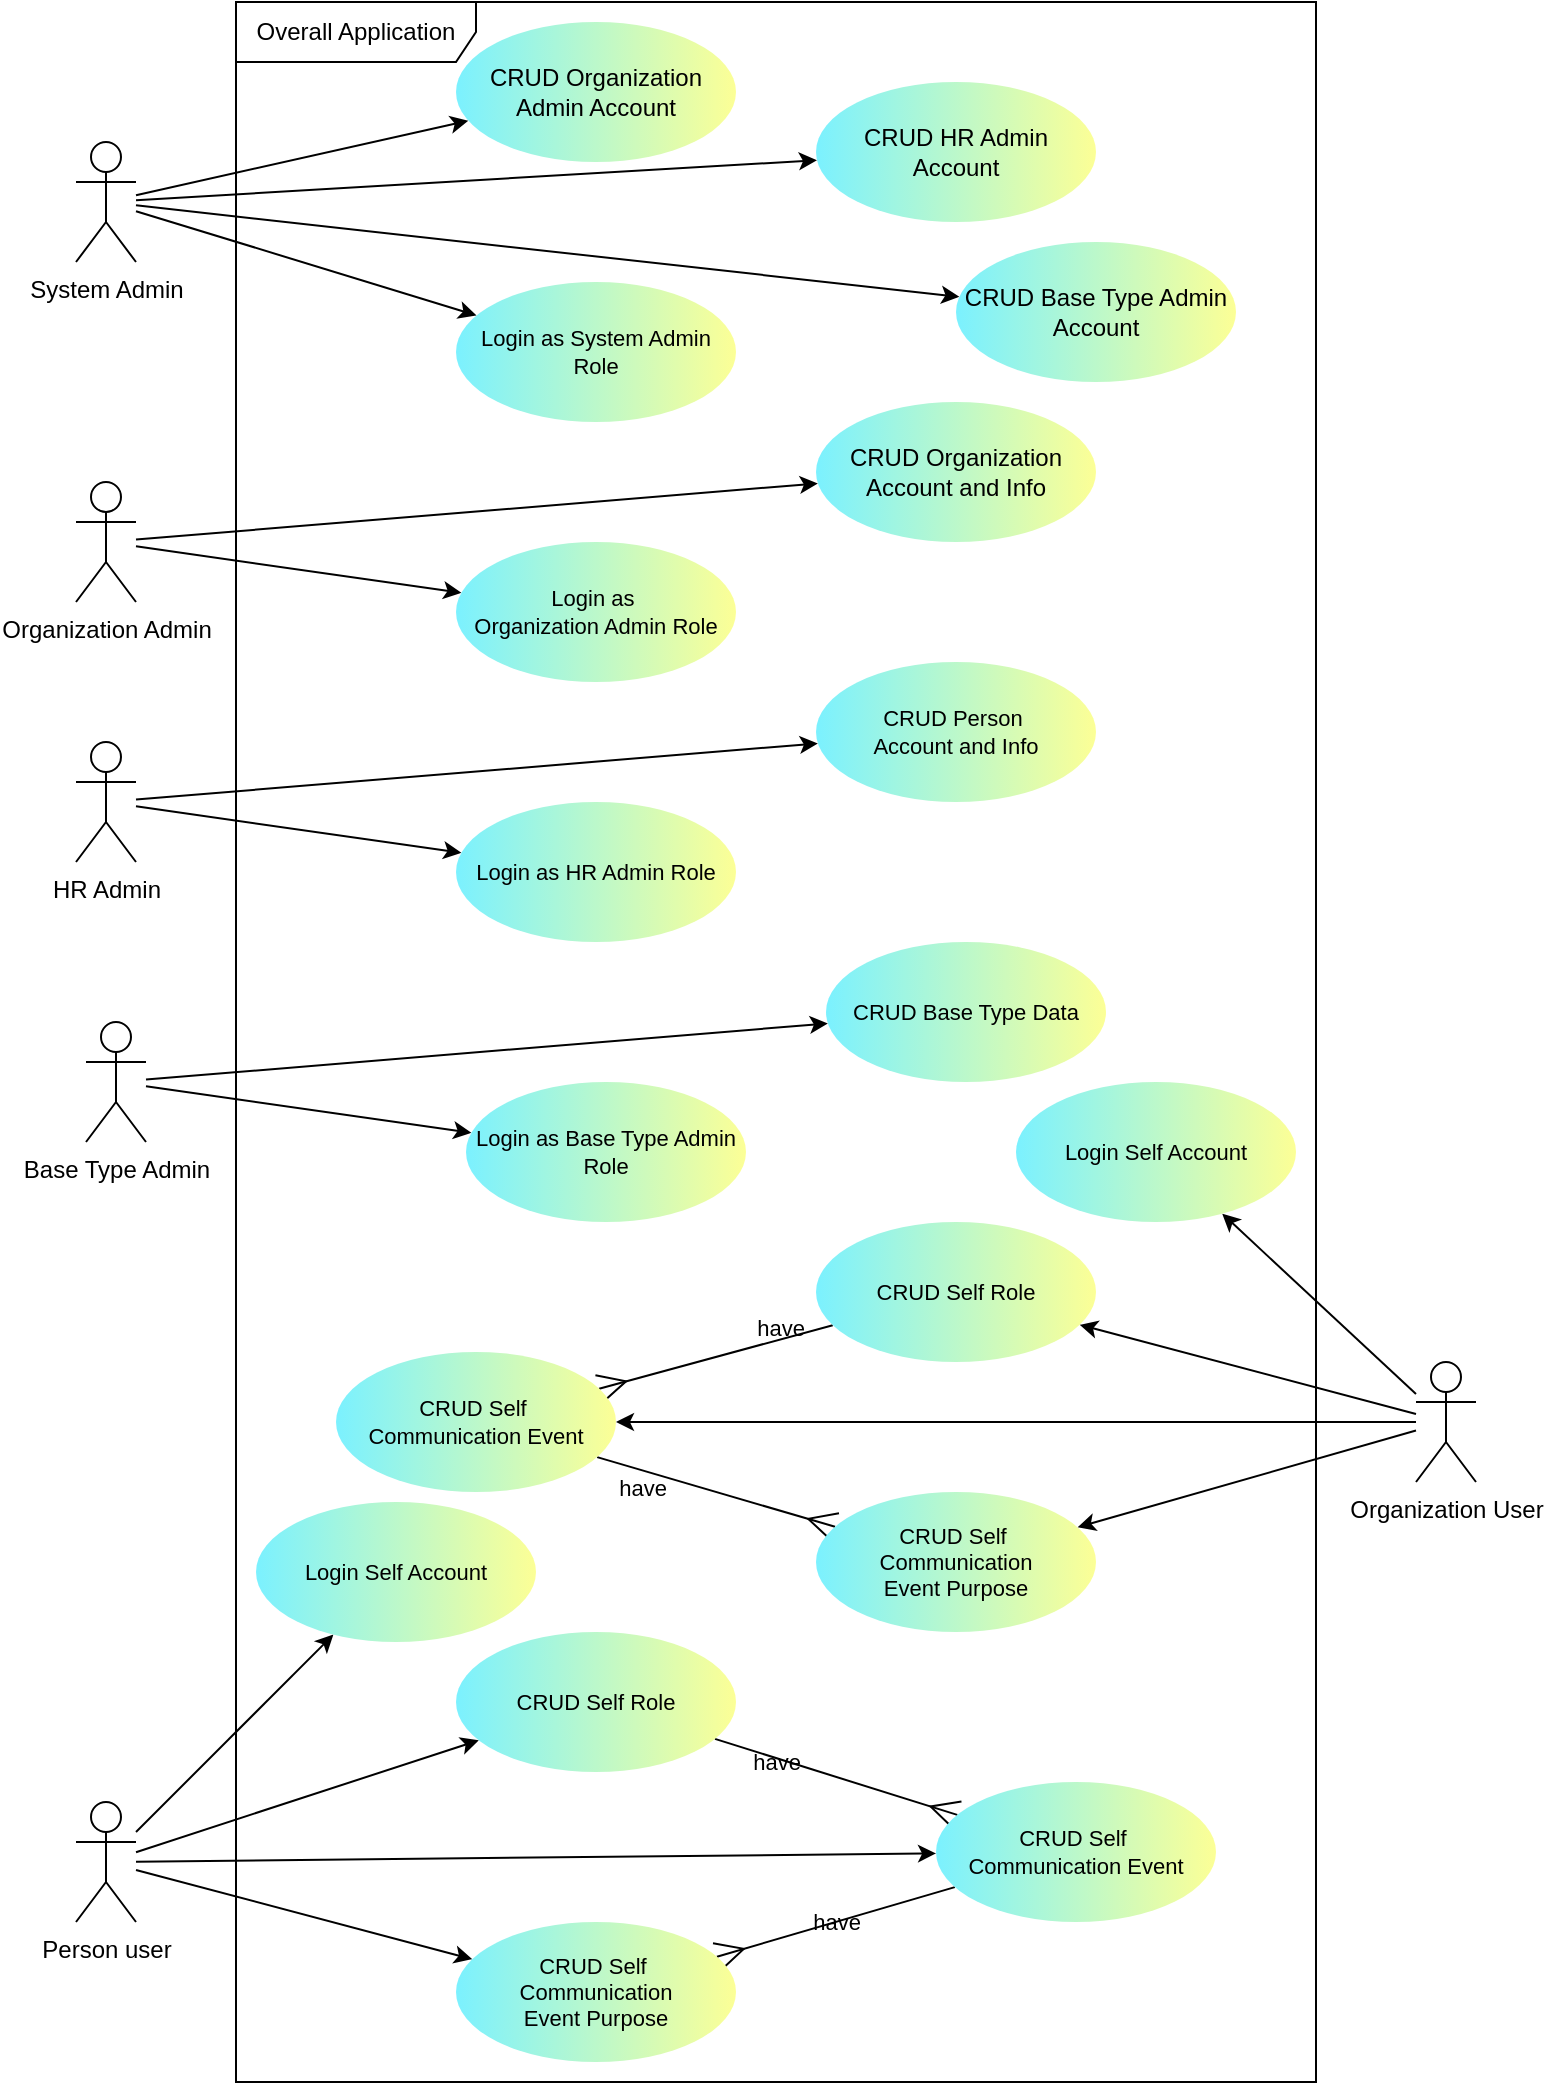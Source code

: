 <mxfile version="28.0.6">
  <diagram name="1 overall" id="DF3_1e9tmmYLWRm8exy_">
    <mxGraphModel dx="1042" dy="626" grid="1" gridSize="10" guides="1" tooltips="1" connect="1" arrows="1" fold="1" page="1" pageScale="1" pageWidth="827" pageHeight="1169" math="0" shadow="0">
      <root>
        <mxCell id="0" />
        <mxCell id="1" parent="0" />
        <mxCell id="d8xvdP2riUg8wV2HLTiP-3" value="Overall Application" style="shape=umlFrame;whiteSpace=wrap;html=1;pointerEvents=0;width=120;height=30;labelBackgroundColor=none;" parent="1" vertex="1">
          <mxGeometry x="130" y="20" width="540" height="1040" as="geometry" />
        </mxCell>
        <mxCell id="d8xvdP2riUg8wV2HLTiP-12" style="rounded=0;orthogonalLoop=1;jettySize=auto;html=1;labelBackgroundColor=none;fontColor=default;" parent="1" source="d8xvdP2riUg8wV2HLTiP-4" target="d8xvdP2riUg8wV2HLTiP-9" edge="1">
          <mxGeometry relative="1" as="geometry" />
        </mxCell>
        <mxCell id="d8xvdP2riUg8wV2HLTiP-13" style="edgeStyle=none;shape=connector;rounded=0;orthogonalLoop=1;jettySize=auto;html=1;align=center;verticalAlign=middle;fontFamily=Helvetica;fontSize=11;fontColor=default;labelBackgroundColor=none;endArrow=classic;" parent="1" source="d8xvdP2riUg8wV2HLTiP-4" target="d8xvdP2riUg8wV2HLTiP-10" edge="1">
          <mxGeometry relative="1" as="geometry" />
        </mxCell>
        <mxCell id="d8xvdP2riUg8wV2HLTiP-16" style="edgeStyle=none;shape=connector;rounded=0;orthogonalLoop=1;jettySize=auto;html=1;align=center;verticalAlign=middle;fontFamily=Helvetica;fontSize=11;fontColor=default;labelBackgroundColor=none;endArrow=classic;" parent="1" source="d8xvdP2riUg8wV2HLTiP-4" target="d8xvdP2riUg8wV2HLTiP-15" edge="1">
          <mxGeometry relative="1" as="geometry" />
        </mxCell>
        <mxCell id="n1kEqeV-wWVZ8ENbmuxO-5" style="rounded=0;orthogonalLoop=1;jettySize=auto;html=1;" parent="1" source="d8xvdP2riUg8wV2HLTiP-4" target="n1kEqeV-wWVZ8ENbmuxO-4" edge="1">
          <mxGeometry relative="1" as="geometry" />
        </mxCell>
        <mxCell id="d8xvdP2riUg8wV2HLTiP-4" value="System Admin" style="shape=umlActor;verticalLabelPosition=bottom;verticalAlign=top;html=1;labelBackgroundColor=none;" parent="1" vertex="1">
          <mxGeometry x="50" y="90" width="30" height="60" as="geometry" />
        </mxCell>
        <mxCell id="d8xvdP2riUg8wV2HLTiP-18" style="edgeStyle=none;shape=connector;rounded=0;orthogonalLoop=1;jettySize=auto;html=1;align=center;verticalAlign=middle;fontFamily=Helvetica;fontSize=11;fontColor=default;labelBackgroundColor=none;endArrow=classic;" parent="1" source="d8xvdP2riUg8wV2HLTiP-5" target="d8xvdP2riUg8wV2HLTiP-11" edge="1">
          <mxGeometry relative="1" as="geometry" />
        </mxCell>
        <mxCell id="d8xvdP2riUg8wV2HLTiP-19" style="edgeStyle=none;shape=connector;rounded=0;orthogonalLoop=1;jettySize=auto;html=1;align=center;verticalAlign=middle;fontFamily=Helvetica;fontSize=11;fontColor=default;labelBackgroundColor=none;endArrow=classic;" parent="1" source="d8xvdP2riUg8wV2HLTiP-5" target="d8xvdP2riUg8wV2HLTiP-17" edge="1">
          <mxGeometry relative="1" as="geometry" />
        </mxCell>
        <mxCell id="d8xvdP2riUg8wV2HLTiP-5" value="Organization Admin" style="shape=umlActor;verticalLabelPosition=bottom;verticalAlign=top;html=1;labelBackgroundColor=none;" parent="1" vertex="1">
          <mxGeometry x="50" y="260" width="30" height="60" as="geometry" />
        </mxCell>
        <mxCell id="d8xvdP2riUg8wV2HLTiP-21" style="edgeStyle=none;shape=connector;rounded=0;orthogonalLoop=1;jettySize=auto;html=1;align=center;verticalAlign=middle;fontFamily=Helvetica;fontSize=11;fontColor=default;labelBackgroundColor=none;endArrow=classic;" parent="1" source="d8xvdP2riUg8wV2HLTiP-6" target="d8xvdP2riUg8wV2HLTiP-14" edge="1">
          <mxGeometry relative="1" as="geometry" />
        </mxCell>
        <mxCell id="d8xvdP2riUg8wV2HLTiP-22" style="edgeStyle=none;shape=connector;rounded=0;orthogonalLoop=1;jettySize=auto;html=1;align=center;verticalAlign=middle;fontFamily=Helvetica;fontSize=11;fontColor=default;labelBackgroundColor=none;endArrow=classic;" parent="1" source="d8xvdP2riUg8wV2HLTiP-6" target="d8xvdP2riUg8wV2HLTiP-20" edge="1">
          <mxGeometry relative="1" as="geometry" />
        </mxCell>
        <mxCell id="d8xvdP2riUg8wV2HLTiP-6" value="HR Admin" style="shape=umlActor;verticalLabelPosition=bottom;verticalAlign=top;html=1;labelBackgroundColor=none;" parent="1" vertex="1">
          <mxGeometry x="50" y="390" width="30" height="60" as="geometry" />
        </mxCell>
        <mxCell id="d8xvdP2riUg8wV2HLTiP-29" style="edgeStyle=none;shape=connector;rounded=0;orthogonalLoop=1;jettySize=auto;html=1;align=center;verticalAlign=middle;fontFamily=Helvetica;fontSize=11;fontColor=default;labelBackgroundColor=none;endArrow=classic;" parent="1" source="d8xvdP2riUg8wV2HLTiP-7" target="d8xvdP2riUg8wV2HLTiP-25" edge="1">
          <mxGeometry relative="1" as="geometry" />
        </mxCell>
        <mxCell id="d8xvdP2riUg8wV2HLTiP-37" style="edgeStyle=none;shape=connector;rounded=0;orthogonalLoop=1;jettySize=auto;html=1;align=center;verticalAlign=middle;fontFamily=Helvetica;fontSize=11;fontColor=default;labelBackgroundColor=none;endArrow=classic;" parent="1" source="d8xvdP2riUg8wV2HLTiP-7" target="d8xvdP2riUg8wV2HLTiP-33" edge="1">
          <mxGeometry relative="1" as="geometry" />
        </mxCell>
        <mxCell id="d8xvdP2riUg8wV2HLTiP-38" style="edgeStyle=none;shape=connector;rounded=0;orthogonalLoop=1;jettySize=auto;html=1;align=center;verticalAlign=middle;fontFamily=Helvetica;fontSize=11;fontColor=default;labelBackgroundColor=none;endArrow=classic;" parent="1" source="d8xvdP2riUg8wV2HLTiP-7" target="d8xvdP2riUg8wV2HLTiP-34" edge="1">
          <mxGeometry relative="1" as="geometry" />
        </mxCell>
        <mxCell id="VJzT8ahPr1nSc4IZLgQD-3" style="rounded=0;orthogonalLoop=1;jettySize=auto;html=1;" edge="1" parent="1" source="d8xvdP2riUg8wV2HLTiP-7" target="VJzT8ahPr1nSc4IZLgQD-2">
          <mxGeometry relative="1" as="geometry" />
        </mxCell>
        <mxCell id="d8xvdP2riUg8wV2HLTiP-7" value="Person user" style="shape=umlActor;verticalLabelPosition=bottom;verticalAlign=top;html=1;labelBackgroundColor=none;" parent="1" vertex="1">
          <mxGeometry x="50" y="920" width="30" height="60" as="geometry" />
        </mxCell>
        <mxCell id="d8xvdP2riUg8wV2HLTiP-27" style="edgeStyle=none;shape=connector;rounded=0;orthogonalLoop=1;jettySize=auto;html=1;align=center;verticalAlign=middle;fontFamily=Helvetica;fontSize=11;fontColor=default;labelBackgroundColor=none;endArrow=classic;" parent="1" source="d8xvdP2riUg8wV2HLTiP-8" target="d8xvdP2riUg8wV2HLTiP-23" edge="1">
          <mxGeometry relative="1" as="geometry" />
        </mxCell>
        <mxCell id="d8xvdP2riUg8wV2HLTiP-35" style="edgeStyle=none;shape=connector;rounded=0;orthogonalLoop=1;jettySize=auto;html=1;align=center;verticalAlign=middle;fontFamily=Helvetica;fontSize=11;fontColor=default;labelBackgroundColor=none;endArrow=classic;" parent="1" source="d8xvdP2riUg8wV2HLTiP-8" target="d8xvdP2riUg8wV2HLTiP-24" edge="1">
          <mxGeometry relative="1" as="geometry" />
        </mxCell>
        <mxCell id="d8xvdP2riUg8wV2HLTiP-36" style="edgeStyle=none;shape=connector;rounded=0;orthogonalLoop=1;jettySize=auto;html=1;align=center;verticalAlign=middle;fontFamily=Helvetica;fontSize=11;fontColor=default;labelBackgroundColor=none;endArrow=classic;" parent="1" source="d8xvdP2riUg8wV2HLTiP-8" target="d8xvdP2riUg8wV2HLTiP-32" edge="1">
          <mxGeometry relative="1" as="geometry" />
        </mxCell>
        <mxCell id="VJzT8ahPr1nSc4IZLgQD-4" style="rounded=0;orthogonalLoop=1;jettySize=auto;html=1;" edge="1" parent="1" source="d8xvdP2riUg8wV2HLTiP-8" target="VJzT8ahPr1nSc4IZLgQD-1">
          <mxGeometry relative="1" as="geometry" />
        </mxCell>
        <mxCell id="d8xvdP2riUg8wV2HLTiP-8" value="Organization User" style="shape=umlActor;verticalLabelPosition=bottom;verticalAlign=top;html=1;labelBackgroundColor=none;" parent="1" vertex="1">
          <mxGeometry x="720" y="700" width="30" height="60" as="geometry" />
        </mxCell>
        <mxCell id="d8xvdP2riUg8wV2HLTiP-9" value="CRUD Organization Admin Account" style="ellipse;whiteSpace=wrap;html=1;gradientDirection=east;labelBackgroundColor=none;gradientColor=#FCFF96;fillColor=#7BF1FF;strokeColor=none;" parent="1" vertex="1">
          <mxGeometry x="240" y="30" width="140" height="70" as="geometry" />
        </mxCell>
        <mxCell id="d8xvdP2riUg8wV2HLTiP-10" value="CRUD HR Admin Account" style="ellipse;whiteSpace=wrap;html=1;gradientDirection=east;labelBackgroundColor=none;gradientColor=#FCFF96;fillColor=#7BF1FF;strokeColor=none;" parent="1" vertex="1">
          <mxGeometry x="420" y="60" width="140" height="70" as="geometry" />
        </mxCell>
        <mxCell id="d8xvdP2riUg8wV2HLTiP-11" value="CRUD Organization Account and Info" style="ellipse;whiteSpace=wrap;html=1;gradientDirection=east;labelBackgroundColor=none;gradientColor=#FCFF96;fillColor=#7BF1FF;strokeColor=none;" parent="1" vertex="1">
          <mxGeometry x="420" y="220" width="140" height="70" as="geometry" />
        </mxCell>
        <mxCell id="d8xvdP2riUg8wV2HLTiP-14" value="&lt;span&gt;CRUD &lt;/span&gt;&lt;span&gt;Person&amp;nbsp;&lt;/span&gt;&lt;div&gt;&lt;span style=&quot;color: light-dark(rgb(0, 0, 0), rgb(255, 255, 255));&quot;&gt;Account &lt;/span&gt;&lt;span style=&quot;color: light-dark(rgb(0, 0, 0), rgb(255, 255, 255));&quot;&gt;and I&lt;/span&gt;&lt;span style=&quot;color: light-dark(rgb(0, 0, 0), rgb(255, 255, 255));&quot;&gt;nfo&lt;/span&gt;&lt;/div&gt;" style="ellipse;whiteSpace=wrap;html=1;fontFamily=Helvetica;fontSize=11;labelBackgroundColor=none;gradientDirection=east;gradientColor=#FCFF96;fillColor=#7BF1FF;strokeColor=none;" parent="1" vertex="1">
          <mxGeometry x="420" y="350" width="140" height="70" as="geometry" />
        </mxCell>
        <mxCell id="d8xvdP2riUg8wV2HLTiP-15" value="Login as System Admin Role" style="ellipse;whiteSpace=wrap;html=1;fontFamily=Helvetica;fontSize=11;labelBackgroundColor=none;gradientDirection=east;gradientColor=#FCFF96;fillColor=#7BF1FF;strokeColor=none;" parent="1" vertex="1">
          <mxGeometry x="240" y="160" width="140" height="70" as="geometry" />
        </mxCell>
        <mxCell id="d8xvdP2riUg8wV2HLTiP-17" value="Login as&amp;nbsp;&lt;div&gt;Organization Admin Role&lt;/div&gt;" style="ellipse;whiteSpace=wrap;html=1;fontFamily=Helvetica;fontSize=11;labelBackgroundColor=none;gradientDirection=east;gradientColor=#FCFF96;fillColor=#7BF1FF;strokeColor=none;" parent="1" vertex="1">
          <mxGeometry x="240" y="290" width="140" height="70" as="geometry" />
        </mxCell>
        <mxCell id="d8xvdP2riUg8wV2HLTiP-20" value="Login as HR Admin Role" style="ellipse;whiteSpace=wrap;html=1;fontFamily=Helvetica;fontSize=11;labelBackgroundColor=none;gradientDirection=east;gradientColor=#FCFF96;fillColor=#7BF1FF;strokeColor=none;" parent="1" vertex="1">
          <mxGeometry x="240" y="420" width="140" height="70" as="geometry" />
        </mxCell>
        <mxCell id="d8xvdP2riUg8wV2HLTiP-41" value="have" style="edgeStyle=none;shape=connector;rounded=0;orthogonalLoop=1;jettySize=auto;html=1;align=center;verticalAlign=middle;fontFamily=Helvetica;fontSize=11;fontColor=default;labelBackgroundColor=none;endArrow=ERmany;endFill=0;endSize=12;" parent="1" source="d8xvdP2riUg8wV2HLTiP-23" target="d8xvdP2riUg8wV2HLTiP-24" edge="1">
          <mxGeometry x="-0.578" y="-6" relative="1" as="geometry">
            <mxPoint as="offset" />
          </mxGeometry>
        </mxCell>
        <mxCell id="d8xvdP2riUg8wV2HLTiP-23" value="CRUD Self Role" style="ellipse;whiteSpace=wrap;html=1;fontFamily=Helvetica;fontSize=11;labelBackgroundColor=none;gradientDirection=east;gradientColor=#FCFF96;fillColor=#7BF1FF;strokeColor=none;" parent="1" vertex="1">
          <mxGeometry x="420" y="630" width="140" height="70" as="geometry" />
        </mxCell>
        <mxCell id="d8xvdP2riUg8wV2HLTiP-42" value="have" style="edgeStyle=none;shape=connector;rounded=0;orthogonalLoop=1;jettySize=auto;html=1;align=center;verticalAlign=middle;fontFamily=Helvetica;fontSize=11;fontColor=default;labelBackgroundColor=none;endArrow=ERmany;endFill=0;endSize=12;" parent="1" source="d8xvdP2riUg8wV2HLTiP-24" target="d8xvdP2riUg8wV2HLTiP-32" edge="1">
          <mxGeometry x="-0.581" y="-8" relative="1" as="geometry">
            <mxPoint as="offset" />
          </mxGeometry>
        </mxCell>
        <mxCell id="d8xvdP2riUg8wV2HLTiP-24" value="CRUD Self&amp;nbsp;&lt;div&gt;Communication Event&lt;/div&gt;" style="ellipse;whiteSpace=wrap;html=1;fontFamily=Helvetica;fontSize=11;labelBackgroundColor=none;gradientDirection=east;gradientColor=#FCFF96;fillColor=#7BF1FF;strokeColor=none;" parent="1" vertex="1">
          <mxGeometry x="180" y="695" width="140" height="70" as="geometry" />
        </mxCell>
        <mxCell id="d8xvdP2riUg8wV2HLTiP-43" value="have" style="edgeStyle=none;shape=connector;rounded=0;orthogonalLoop=1;jettySize=auto;html=1;align=center;verticalAlign=middle;fontFamily=Helvetica;fontSize=11;fontColor=default;labelBackgroundColor=none;endArrow=ERmany;endFill=0;endSize=12;" parent="1" source="d8xvdP2riUg8wV2HLTiP-25" target="d8xvdP2riUg8wV2HLTiP-33" edge="1">
          <mxGeometry x="-0.486" y="-2" relative="1" as="geometry">
            <mxPoint as="offset" />
          </mxGeometry>
        </mxCell>
        <mxCell id="d8xvdP2riUg8wV2HLTiP-25" value="CRUD Self Role" style="ellipse;whiteSpace=wrap;html=1;fontFamily=Helvetica;fontSize=11;labelBackgroundColor=none;gradientDirection=east;gradientColor=#FCFF96;fillColor=#7BF1FF;strokeColor=none;" parent="1" vertex="1">
          <mxGeometry x="240" y="835" width="140" height="70" as="geometry" />
        </mxCell>
        <mxCell id="d8xvdP2riUg8wV2HLTiP-32" value="CRUD Self&amp;nbsp;&lt;div&gt;Communication&lt;/div&gt;&lt;div&gt;Event Purpose&lt;/div&gt;" style="ellipse;whiteSpace=wrap;html=1;fontFamily=Helvetica;fontSize=11;labelBackgroundColor=none;gradientDirection=east;gradientColor=#FCFF96;fillColor=#7BF1FF;strokeColor=none;" parent="1" vertex="1">
          <mxGeometry x="420" y="765" width="140" height="70" as="geometry" />
        </mxCell>
        <mxCell id="d8xvdP2riUg8wV2HLTiP-44" value="have" style="edgeStyle=none;shape=connector;rounded=0;orthogonalLoop=1;jettySize=auto;html=1;align=center;verticalAlign=middle;fontFamily=Helvetica;fontSize=11;fontColor=default;labelBackgroundColor=none;endArrow=ERmany;endFill=0;endSize=12;" parent="1" source="d8xvdP2riUg8wV2HLTiP-33" target="d8xvdP2riUg8wV2HLTiP-34" edge="1">
          <mxGeometry x="-0.0" relative="1" as="geometry">
            <mxPoint as="offset" />
          </mxGeometry>
        </mxCell>
        <mxCell id="d8xvdP2riUg8wV2HLTiP-33" value="CRUD Self&amp;nbsp;&lt;div&gt;Communication Event&lt;/div&gt;" style="ellipse;whiteSpace=wrap;html=1;fontFamily=Helvetica;fontSize=11;labelBackgroundColor=none;gradientDirection=east;gradientColor=#FCFF96;fillColor=#7BF1FF;strokeColor=none;" parent="1" vertex="1">
          <mxGeometry x="480" y="910" width="140" height="70" as="geometry" />
        </mxCell>
        <mxCell id="d8xvdP2riUg8wV2HLTiP-34" value="CRUD Self&amp;nbsp;&lt;div&gt;Communication&lt;/div&gt;&lt;div&gt;Event Purpose&lt;/div&gt;" style="ellipse;whiteSpace=wrap;html=1;fontFamily=Helvetica;fontSize=11;labelBackgroundColor=none;gradientDirection=east;gradientColor=#FCFF96;fillColor=#7BF1FF;strokeColor=none;" parent="1" vertex="1">
          <mxGeometry x="240" y="980" width="140" height="70" as="geometry" />
        </mxCell>
        <mxCell id="n1kEqeV-wWVZ8ENbmuxO-4" value="CRUD Base Type Admin Account" style="ellipse;whiteSpace=wrap;html=1;gradientDirection=east;labelBackgroundColor=none;gradientColor=#FCFF96;fillColor=#7BF1FF;strokeColor=none;" parent="1" vertex="1">
          <mxGeometry x="490" y="140" width="140" height="70" as="geometry" />
        </mxCell>
        <mxCell id="n1kEqeV-wWVZ8ENbmuxO-12" style="edgeStyle=none;shape=connector;rounded=0;orthogonalLoop=1;jettySize=auto;html=1;align=center;verticalAlign=middle;fontFamily=Helvetica;fontSize=11;fontColor=default;labelBackgroundColor=none;endArrow=classic;" parent="1" source="n1kEqeV-wWVZ8ENbmuxO-14" target="n1kEqeV-wWVZ8ENbmuxO-15" edge="1">
          <mxGeometry relative="1" as="geometry" />
        </mxCell>
        <mxCell id="n1kEqeV-wWVZ8ENbmuxO-13" style="edgeStyle=none;shape=connector;rounded=0;orthogonalLoop=1;jettySize=auto;html=1;align=center;verticalAlign=middle;fontFamily=Helvetica;fontSize=11;fontColor=default;labelBackgroundColor=none;endArrow=classic;" parent="1" source="n1kEqeV-wWVZ8ENbmuxO-14" target="n1kEqeV-wWVZ8ENbmuxO-16" edge="1">
          <mxGeometry relative="1" as="geometry" />
        </mxCell>
        <mxCell id="n1kEqeV-wWVZ8ENbmuxO-14" value="Base Type Admin" style="shape=umlActor;verticalLabelPosition=bottom;verticalAlign=top;html=1;labelBackgroundColor=none;" parent="1" vertex="1">
          <mxGeometry x="55" y="530" width="30" height="60" as="geometry" />
        </mxCell>
        <mxCell id="n1kEqeV-wWVZ8ENbmuxO-15" value="&lt;span&gt;CRUD &lt;/span&gt;&lt;span&gt;Base Type&amp;nbsp;&lt;/span&gt;&lt;span style=&quot;background-color: transparent; color: light-dark(rgb(0, 0, 0), rgb(255, 255, 255));&quot;&gt;Data&lt;/span&gt;" style="ellipse;whiteSpace=wrap;html=1;fontFamily=Helvetica;fontSize=11;labelBackgroundColor=none;gradientDirection=east;gradientColor=#FCFF96;fillColor=#7BF1FF;strokeColor=none;" parent="1" vertex="1">
          <mxGeometry x="425" y="490" width="140" height="70" as="geometry" />
        </mxCell>
        <mxCell id="n1kEqeV-wWVZ8ENbmuxO-16" value="Login as Base Type Admin Role" style="ellipse;whiteSpace=wrap;html=1;fontFamily=Helvetica;fontSize=11;labelBackgroundColor=none;gradientDirection=east;gradientColor=#FCFF96;fillColor=#7BF1FF;strokeColor=none;" parent="1" vertex="1">
          <mxGeometry x="245" y="560" width="140" height="70" as="geometry" />
        </mxCell>
        <mxCell id="VJzT8ahPr1nSc4IZLgQD-1" value="Login Self Account" style="ellipse;whiteSpace=wrap;html=1;fontFamily=Helvetica;fontSize=11;labelBackgroundColor=none;gradientDirection=east;gradientColor=#FCFF96;fillColor=#7BF1FF;strokeColor=none;" vertex="1" parent="1">
          <mxGeometry x="520" y="560" width="140" height="70" as="geometry" />
        </mxCell>
        <mxCell id="VJzT8ahPr1nSc4IZLgQD-2" value="Login Self Account" style="ellipse;whiteSpace=wrap;html=1;fontFamily=Helvetica;fontSize=11;labelBackgroundColor=none;gradientDirection=east;gradientColor=#FCFF96;fillColor=#7BF1FF;strokeColor=none;" vertex="1" parent="1">
          <mxGeometry x="140" y="770" width="140" height="70" as="geometry" />
        </mxCell>
      </root>
    </mxGraphModel>
  </diagram>
</mxfile>
